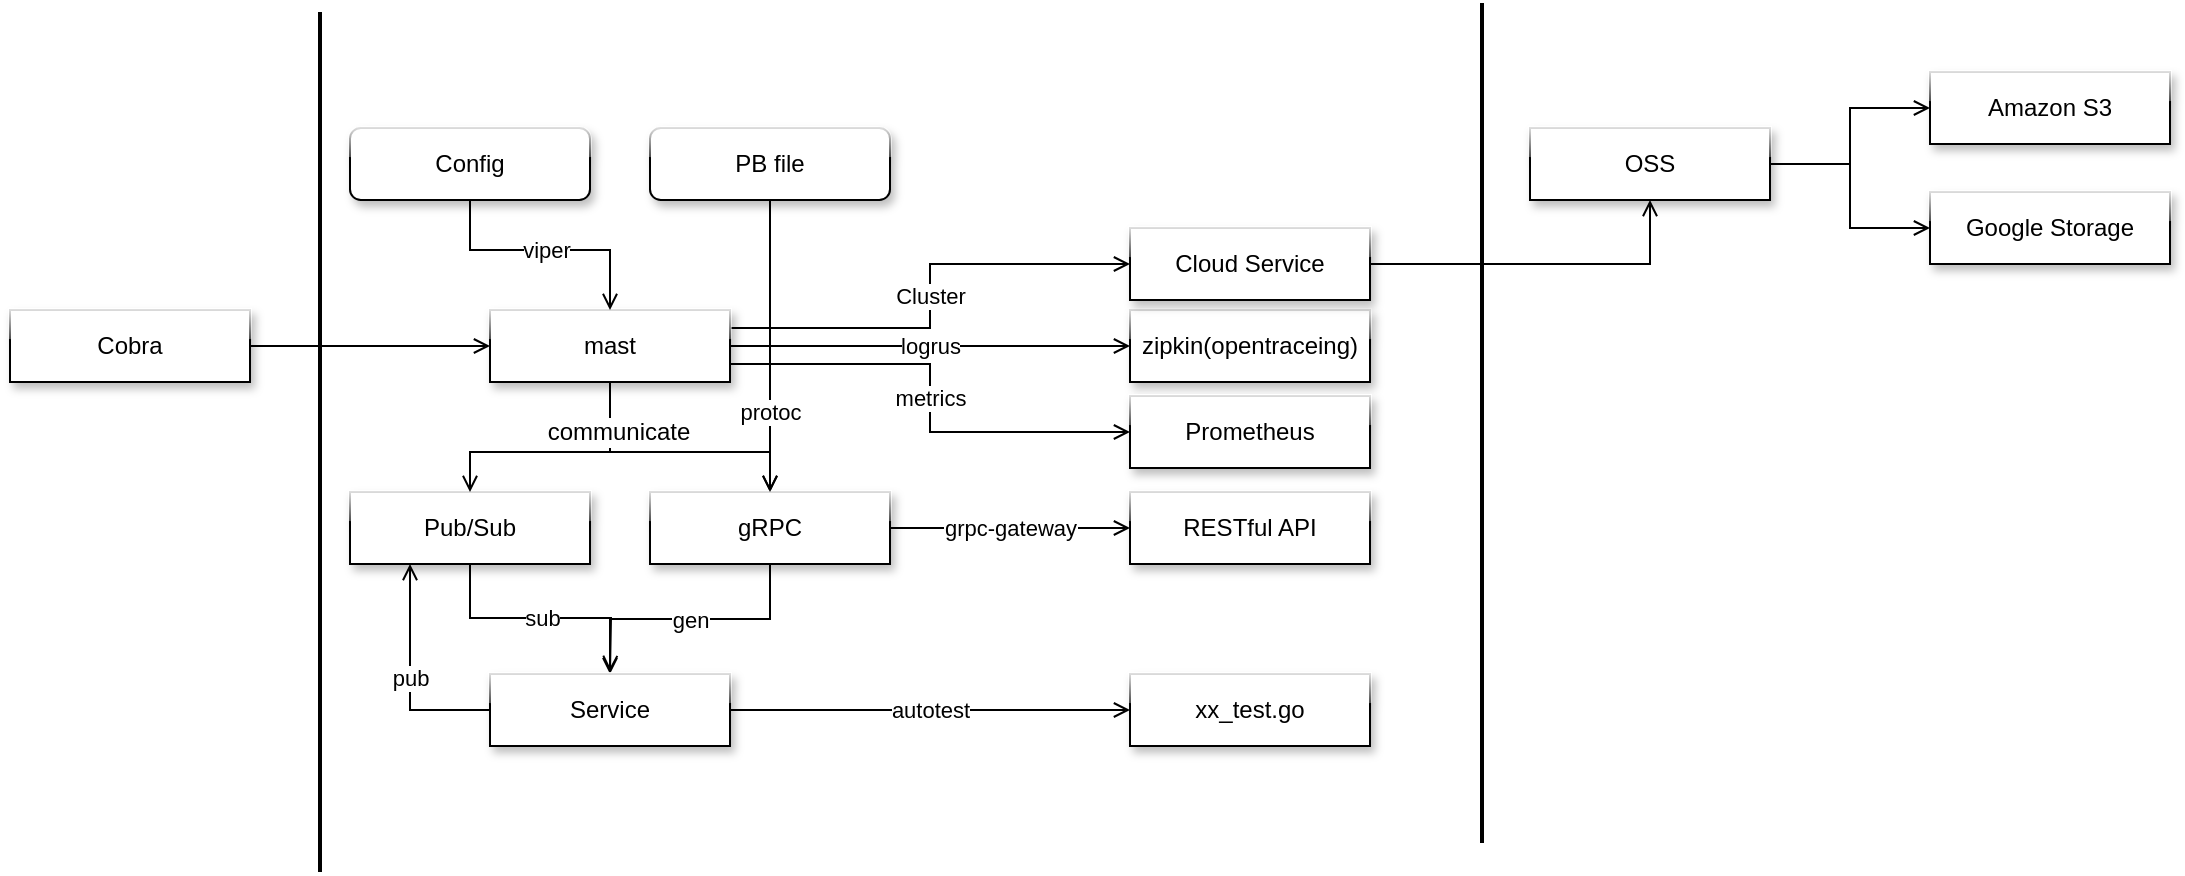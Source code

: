 <mxfile version="11.3.1" type="device" pages="2"><diagram id="rFdwrcqUYuaopXdQxTvo" name="第 1 页"><mxGraphModel dx="1577" dy="1208" grid="1" gridSize="10" guides="1" tooltips="1" connect="1" arrows="1" fold="1" page="1" pageScale="1" pageWidth="827" pageHeight="1169" math="0" shadow="0"><root><mxCell id="0"/><mxCell id="1" parent="0"/><mxCell id="Gbvn8dxUGck35THpJXlG-18" style="edgeStyle=orthogonalEdgeStyle;rounded=0;orthogonalLoop=1;jettySize=auto;html=1;exitX=1;exitY=0.5;exitDx=0;exitDy=0;entryX=0;entryY=0.5;entryDx=0;entryDy=0;endArrow=open;endFill=0;" edge="1" parent="1" source="Gbvn8dxUGck35THpJXlG-11" target="Gbvn8dxUGck35THpJXlG-16"><mxGeometry relative="1" as="geometry"/></mxCell><mxCell id="Gbvn8dxUGck35THpJXlG-11" value="Cobra" style="rounded=0;whiteSpace=wrap;html=1;shadow=1;glass=1;comic=0;" vertex="1" parent="1"><mxGeometry x="70" y="179" width="120" height="36" as="geometry"/></mxCell><mxCell id="Gbvn8dxUGck35THpJXlG-14" value="" style="line;strokeWidth=2;direction=south;html=1;rounded=0;glass=0;" vertex="1" parent="1"><mxGeometry x="220" y="30" width="10" height="430" as="geometry"/></mxCell><mxCell id="Gbvn8dxUGck35THpJXlG-37" value="sub" style="edgeStyle=orthogonalEdgeStyle;rounded=0;orthogonalLoop=1;jettySize=auto;html=1;exitX=0.5;exitY=1;exitDx=0;exitDy=0;endArrow=open;endFill=0;" edge="1" parent="1" source="Gbvn8dxUGck35THpJXlG-15"><mxGeometry relative="1" as="geometry"><mxPoint x="370" y="360" as="targetPoint"/></mxGeometry></mxCell><mxCell id="Gbvn8dxUGck35THpJXlG-15" value="Pub/Sub" style="rounded=0;whiteSpace=wrap;html=1;shadow=1;glass=1;comic=0;" vertex="1" parent="1"><mxGeometry x="240" y="270" width="120" height="36" as="geometry"/></mxCell><mxCell id="Gbvn8dxUGck35THpJXlG-17" style="edgeStyle=orthogonalEdgeStyle;rounded=0;orthogonalLoop=1;jettySize=auto;html=1;exitX=0.5;exitY=1;exitDx=0;exitDy=0;endArrow=open;endFill=0;entryX=0.5;entryY=0;entryDx=0;entryDy=0;" edge="1" parent="1" source="Gbvn8dxUGck35THpJXlG-16" target="Gbvn8dxUGck35THpJXlG-15"><mxGeometry relative="1" as="geometry"><Array as="points"><mxPoint x="370" y="250"/><mxPoint x="300" y="250"/></Array></mxGeometry></mxCell><mxCell id="Gbvn8dxUGck35THpJXlG-23" style="edgeStyle=orthogonalEdgeStyle;rounded=0;orthogonalLoop=1;jettySize=auto;html=1;exitX=0.5;exitY=1;exitDx=0;exitDy=0;entryX=0.5;entryY=0;entryDx=0;entryDy=0;endArrow=open;endFill=0;" edge="1" parent="1" source="Gbvn8dxUGck35THpJXlG-16" target="Gbvn8dxUGck35THpJXlG-22"><mxGeometry relative="1" as="geometry"><Array as="points"><mxPoint x="370" y="250"/><mxPoint x="450" y="250"/></Array></mxGeometry></mxCell><mxCell id="Gbvn8dxUGck35THpJXlG-49" value="communicate" style="text;html=1;resizable=0;points=[];align=center;verticalAlign=middle;labelBackgroundColor=#ffffff;" vertex="1" connectable="0" parent="Gbvn8dxUGck35THpJXlG-23"><mxGeometry x="-0.632" y="4" relative="1" as="geometry"><mxPoint as="offset"/></mxGeometry></mxCell><mxCell id="Gbvn8dxUGck35THpJXlG-24" value="logrus" style="edgeStyle=orthogonalEdgeStyle;rounded=0;orthogonalLoop=1;jettySize=auto;html=1;exitX=1;exitY=0.5;exitDx=0;exitDy=0;entryX=0;entryY=0.5;entryDx=0;entryDy=0;endArrow=open;endFill=0;" edge="1" parent="1" source="Gbvn8dxUGck35THpJXlG-16" target="Gbvn8dxUGck35THpJXlG-20"><mxGeometry relative="1" as="geometry"/></mxCell><mxCell id="Gbvn8dxUGck35THpJXlG-25" value="metrics" style="edgeStyle=orthogonalEdgeStyle;rounded=0;orthogonalLoop=1;jettySize=auto;html=1;exitX=1;exitY=0.75;exitDx=0;exitDy=0;endArrow=open;endFill=0;entryX=0;entryY=0.5;entryDx=0;entryDy=0;" edge="1" parent="1" source="Gbvn8dxUGck35THpJXlG-16" target="Gbvn8dxUGck35THpJXlG-26"><mxGeometry relative="1" as="geometry"><mxPoint x="550" y="220" as="targetPoint"/></mxGeometry></mxCell><mxCell id="Gbvn8dxUGck35THpJXlG-69" value="Cluster" style="edgeStyle=orthogonalEdgeStyle;rounded=0;orthogonalLoop=1;jettySize=auto;html=1;exitX=1;exitY=0.25;exitDx=0;exitDy=0;entryX=0;entryY=0.5;entryDx=0;entryDy=0;endArrow=open;endFill=0;" edge="1" parent="1" source="Gbvn8dxUGck35THpJXlG-16" target="Gbvn8dxUGck35THpJXlG-61"><mxGeometry relative="1" as="geometry"/></mxCell><mxCell id="Gbvn8dxUGck35THpJXlG-16" value="mast" style="rounded=0;whiteSpace=wrap;html=1;shadow=1;glass=1;comic=0;" vertex="1" parent="1"><mxGeometry x="310" y="179" width="120" height="36" as="geometry"/></mxCell><mxCell id="Gbvn8dxUGck35THpJXlG-20" value="zipkin(opentraceing)" style="rounded=0;whiteSpace=wrap;html=1;shadow=1;glass=1;comic=0;" vertex="1" parent="1"><mxGeometry x="630" y="179" width="120" height="36" as="geometry"/></mxCell><mxCell id="Gbvn8dxUGck35THpJXlG-30" value="gen" style="edgeStyle=orthogonalEdgeStyle;rounded=0;orthogonalLoop=1;jettySize=auto;html=1;endArrow=open;endFill=0;" edge="1" parent="1" source="Gbvn8dxUGck35THpJXlG-22" target="Gbvn8dxUGck35THpJXlG-29"><mxGeometry relative="1" as="geometry"/></mxCell><mxCell id="Gbvn8dxUGck35THpJXlG-50" value="grpc-gateway" style="edgeStyle=orthogonalEdgeStyle;rounded=0;orthogonalLoop=1;jettySize=auto;html=1;exitX=1;exitY=0.5;exitDx=0;exitDy=0;endArrow=open;endFill=0;entryX=0;entryY=0.5;entryDx=0;entryDy=0;" edge="1" parent="1" source="Gbvn8dxUGck35THpJXlG-22" target="Gbvn8dxUGck35THpJXlG-52"><mxGeometry relative="1" as="geometry"><mxPoint x="620" y="288" as="targetPoint"/></mxGeometry></mxCell><mxCell id="Gbvn8dxUGck35THpJXlG-22" value="gRPC" style="rounded=0;whiteSpace=wrap;html=1;shadow=1;glass=1;comic=0;" vertex="1" parent="1"><mxGeometry x="390" y="270" width="120" height="36" as="geometry"/></mxCell><mxCell id="Gbvn8dxUGck35THpJXlG-32" value="autotest" style="edgeStyle=orthogonalEdgeStyle;rounded=0;orthogonalLoop=1;jettySize=auto;html=1;endArrow=open;endFill=0;" edge="1" parent="1" source="Gbvn8dxUGck35THpJXlG-29" target="Gbvn8dxUGck35THpJXlG-31"><mxGeometry relative="1" as="geometry"/></mxCell><mxCell id="Gbvn8dxUGck35THpJXlG-38" value="pub" style="edgeStyle=orthogonalEdgeStyle;rounded=0;orthogonalLoop=1;jettySize=auto;html=1;exitX=0;exitY=0.5;exitDx=0;exitDy=0;entryX=0.25;entryY=1;entryDx=0;entryDy=0;endArrow=open;endFill=0;" edge="1" parent="1" source="Gbvn8dxUGck35THpJXlG-29" target="Gbvn8dxUGck35THpJXlG-15"><mxGeometry relative="1" as="geometry"/></mxCell><mxCell id="Gbvn8dxUGck35THpJXlG-29" value="Service" style="rounded=0;whiteSpace=wrap;html=1;shadow=1;glass=1;comic=0;" vertex="1" parent="1"><mxGeometry x="310" y="361" width="120" height="36" as="geometry"/></mxCell><mxCell id="Gbvn8dxUGck35THpJXlG-31" value="xx_test.go" style="rounded=0;whiteSpace=wrap;html=1;shadow=1;glass=1;comic=0;" vertex="1" parent="1"><mxGeometry x="630" y="361" width="120" height="36" as="geometry"/></mxCell><mxCell id="Gbvn8dxUGck35THpJXlG-26" value="Prometheus" style="rounded=0;whiteSpace=wrap;html=1;shadow=1;glass=1;comic=0;" vertex="1" parent="1"><mxGeometry x="630" y="222" width="120" height="36" as="geometry"/></mxCell><mxCell id="Gbvn8dxUGck35THpJXlG-28" value="viper" style="edgeStyle=orthogonalEdgeStyle;rounded=0;orthogonalLoop=1;jettySize=auto;html=1;exitX=0.5;exitY=1;exitDx=0;exitDy=0;endArrow=open;endFill=0;entryX=0.5;entryY=0;entryDx=0;entryDy=0;" edge="1" parent="1" source="Gbvn8dxUGck35THpJXlG-27" target="Gbvn8dxUGck35THpJXlG-16"><mxGeometry relative="1" as="geometry"><mxPoint x="450" y="350" as="targetPoint"/><Array as="points"><mxPoint x="300" y="149"/><mxPoint x="370" y="149"/></Array></mxGeometry></mxCell><mxCell id="Gbvn8dxUGck35THpJXlG-27" value="Config" style="rounded=1;whiteSpace=wrap;html=1;shadow=1;glass=1;comic=0;" vertex="1" parent="1"><mxGeometry x="240" y="88" width="120" height="36" as="geometry"/></mxCell><mxCell id="Gbvn8dxUGck35THpJXlG-52" value="RESTful API" style="rounded=0;whiteSpace=wrap;html=1;shadow=1;glass=1;comic=0;" vertex="1" parent="1"><mxGeometry x="630" y="270" width="120" height="36" as="geometry"/></mxCell><mxCell id="Gbvn8dxUGck35THpJXlG-54" value="protoc" style="edgeStyle=orthogonalEdgeStyle;rounded=0;orthogonalLoop=1;jettySize=auto;html=1;exitX=0.5;exitY=1;exitDx=0;exitDy=0;entryX=0.5;entryY=0;entryDx=0;entryDy=0;endArrow=open;endFill=0;" edge="1" parent="1" source="Gbvn8dxUGck35THpJXlG-53" target="Gbvn8dxUGck35THpJXlG-22"><mxGeometry x="0.448" relative="1" as="geometry"><mxPoint as="offset"/></mxGeometry></mxCell><mxCell id="Gbvn8dxUGck35THpJXlG-53" value="PB file" style="rounded=1;whiteSpace=wrap;html=1;shadow=1;glass=1;comic=0;" vertex="1" parent="1"><mxGeometry x="390" y="88" width="120" height="36" as="geometry"/></mxCell><mxCell id="Gbvn8dxUGck35THpJXlG-55" value="" style="line;strokeWidth=2;direction=south;html=1;rounded=0;glass=0;" vertex="1" parent="1"><mxGeometry x="801" y="25.5" width="10" height="420" as="geometry"/></mxCell><mxCell id="Gbvn8dxUGck35THpJXlG-64" value="" style="edgeStyle=orthogonalEdgeStyle;rounded=0;orthogonalLoop=1;jettySize=auto;html=1;endArrow=open;endFill=0;" edge="1" parent="1" source="Gbvn8dxUGck35THpJXlG-61" target="Gbvn8dxUGck35THpJXlG-63"><mxGeometry relative="1" as="geometry"/></mxCell><mxCell id="Gbvn8dxUGck35THpJXlG-61" value="Cloud Service" style="rounded=0;whiteSpace=wrap;html=1;shadow=1;glass=1;comic=0;" vertex="1" parent="1"><mxGeometry x="630" y="138" width="120" height="36" as="geometry"/></mxCell><mxCell id="Gbvn8dxUGck35THpJXlG-66" value="" style="edgeStyle=orthogonalEdgeStyle;rounded=0;orthogonalLoop=1;jettySize=auto;html=1;endArrow=open;endFill=0;" edge="1" parent="1" source="Gbvn8dxUGck35THpJXlG-63" target="Gbvn8dxUGck35THpJXlG-65"><mxGeometry relative="1" as="geometry"/></mxCell><mxCell id="Gbvn8dxUGck35THpJXlG-68" style="edgeStyle=orthogonalEdgeStyle;rounded=0;orthogonalLoop=1;jettySize=auto;html=1;exitX=1;exitY=0.5;exitDx=0;exitDy=0;entryX=0;entryY=0.5;entryDx=0;entryDy=0;endArrow=open;endFill=0;" edge="1" parent="1" source="Gbvn8dxUGck35THpJXlG-63" target="Gbvn8dxUGck35THpJXlG-67"><mxGeometry relative="1" as="geometry"/></mxCell><mxCell id="Gbvn8dxUGck35THpJXlG-63" value="OSS" style="rounded=0;whiteSpace=wrap;html=1;shadow=1;glass=1;comic=0;" vertex="1" parent="1"><mxGeometry x="830" y="88" width="120" height="36" as="geometry"/></mxCell><mxCell id="Gbvn8dxUGck35THpJXlG-65" value="Amazon S3" style="rounded=0;whiteSpace=wrap;html=1;shadow=1;glass=1;comic=0;" vertex="1" parent="1"><mxGeometry x="1030" y="60" width="120" height="36" as="geometry"/></mxCell><mxCell id="Gbvn8dxUGck35THpJXlG-67" value="Google Storage" style="rounded=0;whiteSpace=wrap;html=1;shadow=1;glass=1;comic=0;" vertex="1" parent="1"><mxGeometry x="1030" y="120" width="120" height="36" as="geometry"/></mxCell></root></mxGraphModel></diagram><diagram id="D5bQwf9zChYHjPgQxSIt" name="第 2 页"><mxGraphModel dx="2365" dy="1813" grid="1" gridSize="10" guides="1" tooltips="1" connect="1" arrows="1" fold="1" page="1" pageScale="1" pageWidth="827" pageHeight="1169" math="0" shadow="0"><root><mxCell id="VWF3DcdtKTWx8P15IjDl-0"/><mxCell id="VWF3DcdtKTWx8P15IjDl-1" parent="VWF3DcdtKTWx8P15IjDl-0"/><mxCell id="j0DnVSheqC0yKOXULiqw-0" value="" style="edgeStyle=orthogonalEdgeStyle;rounded=0;orthogonalLoop=1;jettySize=auto;html=1;endArrow=open;endFill=0;" edge="1" parent="VWF3DcdtKTWx8P15IjDl-1" source="j0DnVSheqC0yKOXULiqw-4" target="j0DnVSheqC0yKOXULiqw-5"><mxGeometry relative="1" as="geometry"/></mxCell><mxCell id="j0DnVSheqC0yKOXULiqw-1" style="edgeStyle=orthogonalEdgeStyle;rounded=0;orthogonalLoop=1;jettySize=auto;html=1;exitX=0.25;exitY=1;exitDx=0;exitDy=0;entryX=0.5;entryY=0;entryDx=0;entryDy=0;endArrow=open;endFill=0;" edge="1" parent="VWF3DcdtKTWx8P15IjDl-1" source="j0DnVSheqC0yKOXULiqw-4" target="j0DnVSheqC0yKOXULiqw-6"><mxGeometry relative="1" as="geometry"/></mxCell><mxCell id="j0DnVSheqC0yKOXULiqw-2" style="edgeStyle=orthogonalEdgeStyle;rounded=0;orthogonalLoop=1;jettySize=auto;html=1;exitX=0.75;exitY=1;exitDx=0;exitDy=0;endArrow=open;endFill=0;" edge="1" parent="VWF3DcdtKTWx8P15IjDl-1" source="j0DnVSheqC0yKOXULiqw-4" target="j0DnVSheqC0yKOXULiqw-7"><mxGeometry relative="1" as="geometry"/></mxCell><mxCell id="j0DnVSheqC0yKOXULiqw-3" style="edgeStyle=orthogonalEdgeStyle;rounded=0;orthogonalLoop=1;jettySize=auto;html=1;exitX=1;exitY=0.5;exitDx=0;exitDy=0;endArrow=open;endFill=0;entryX=0.5;entryY=0;entryDx=0;entryDy=0;" edge="1" parent="VWF3DcdtKTWx8P15IjDl-1" source="j0DnVSheqC0yKOXULiqw-4" target="j0DnVSheqC0yKOXULiqw-8"><mxGeometry relative="1" as="geometry"><mxPoint x="552.5" y="201.5" as="targetPoint"/></mxGeometry></mxCell><mxCell id="j0DnVSheqC0yKOXULiqw-4" value="Pub/Sub" style="rounded=0;whiteSpace=wrap;html=1;shadow=1;glass=1;comic=0;" vertex="1" parent="VWF3DcdtKTWx8P15IjDl-1"><mxGeometry x="212.5" y="90" width="120" height="36" as="geometry"/></mxCell><mxCell id="j0DnVSheqC0yKOXULiqw-5" value="Google Pub/Sub" style="rounded=0;whiteSpace=wrap;html=1;shadow=1;glass=1;comic=0;" vertex="1" parent="VWF3DcdtKTWx8P15IjDl-1"><mxGeometry x="212.5" y="206" width="120" height="36" as="geometry"/></mxCell><mxCell id="j0DnVSheqC0yKOXULiqw-6" value="NATS" style="rounded=0;whiteSpace=wrap;html=1;shadow=1;glass=1;comic=0;" vertex="1" parent="VWF3DcdtKTWx8P15IjDl-1"><mxGeometry x="72.5" y="206" width="120" height="36" as="geometry"/></mxCell><mxCell id="j0DnVSheqC0yKOXULiqw-7" value="AWS" style="rounded=0;whiteSpace=wrap;html=1;shadow=1;glass=1;comic=0;" vertex="1" parent="VWF3DcdtKTWx8P15IjDl-1"><mxGeometry x="352.5" y="206" width="120" height="36" as="geometry"/></mxCell><mxCell id="j0DnVSheqC0yKOXULiqw-8" value="Kafka" style="rounded=0;whiteSpace=wrap;html=1;shadow=1;glass=1;comic=0;" vertex="1" parent="VWF3DcdtKTWx8P15IjDl-1"><mxGeometry x="492.5" y="206" width="120" height="36" as="geometry"/></mxCell><mxCell id="j0DnVSheqC0yKOXULiqw-9" value="" style="line;strokeWidth=2;html=1;rounded=0;glass=0;" vertex="1" parent="VWF3DcdtKTWx8P15IjDl-1"><mxGeometry x="32.5" y="271.5" width="760" height="10" as="geometry"/></mxCell><mxCell id="j0DnVSheqC0yKOXULiqw-11" value="2.0&lt;br&gt;" style="text;html=1;resizable=0;points=[];autosize=1;align=left;verticalAlign=top;spacingTop=-4;" vertex="1" parent="VWF3DcdtKTWx8P15IjDl-1"><mxGeometry x="61.5" y="325.5" width="30" height="20" as="geometry"/></mxCell><mxCell id="j0DnVSheqC0yKOXULiqw-12" value="kubernetes" style="rounded=1;whiteSpace=wrap;html=1;shadow=1;glass=1;comic=0;" vertex="1" parent="VWF3DcdtKTWx8P15IjDl-1"><mxGeometry x="32.5" y="371.5" width="120" height="36" as="geometry"/></mxCell></root></mxGraphModel></diagram></mxfile>